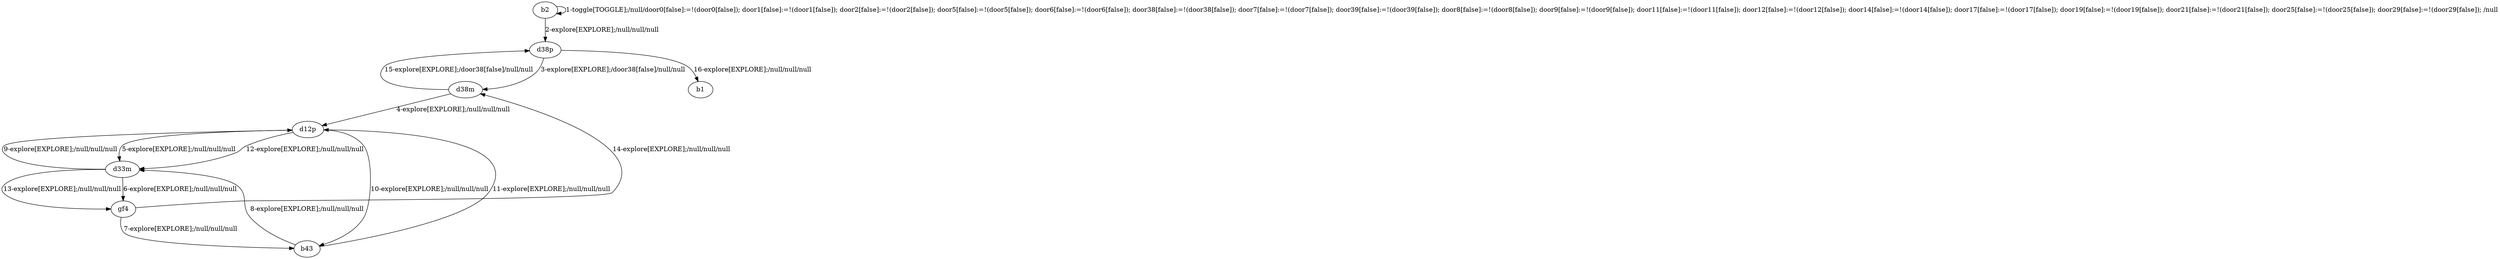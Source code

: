 # Total number of goals covered by this test: 1
# d33m --> d12p

digraph g {
"b2" -> "b2" [label = "1-toggle[TOGGLE];/null/door0[false]:=!(door0[false]); door1[false]:=!(door1[false]); door2[false]:=!(door2[false]); door5[false]:=!(door5[false]); door6[false]:=!(door6[false]); door38[false]:=!(door38[false]); door7[false]:=!(door7[false]); door39[false]:=!(door39[false]); door8[false]:=!(door8[false]); door9[false]:=!(door9[false]); door11[false]:=!(door11[false]); door12[false]:=!(door12[false]); door14[false]:=!(door14[false]); door17[false]:=!(door17[false]); door19[false]:=!(door19[false]); door21[false]:=!(door21[false]); door25[false]:=!(door25[false]); door29[false]:=!(door29[false]); /null"];
"b2" -> "d38p" [label = "2-explore[EXPLORE];/null/null/null"];
"d38p" -> "d38m" [label = "3-explore[EXPLORE];/door38[false]/null/null"];
"d38m" -> "d12p" [label = "4-explore[EXPLORE];/null/null/null"];
"d12p" -> "d33m" [label = "5-explore[EXPLORE];/null/null/null"];
"d33m" -> "gf4" [label = "6-explore[EXPLORE];/null/null/null"];
"gf4" -> "b43" [label = "7-explore[EXPLORE];/null/null/null"];
"b43" -> "d33m" [label = "8-explore[EXPLORE];/null/null/null"];
"d33m" -> "d12p" [label = "9-explore[EXPLORE];/null/null/null"];
"d12p" -> "b43" [label = "10-explore[EXPLORE];/null/null/null"];
"b43" -> "d12p" [label = "11-explore[EXPLORE];/null/null/null"];
"d12p" -> "d33m" [label = "12-explore[EXPLORE];/null/null/null"];
"d33m" -> "gf4" [label = "13-explore[EXPLORE];/null/null/null"];
"gf4" -> "d38m" [label = "14-explore[EXPLORE];/null/null/null"];
"d38m" -> "d38p" [label = "15-explore[EXPLORE];/door38[false]/null/null"];
"d38p" -> "b1" [label = "16-explore[EXPLORE];/null/null/null"];
}